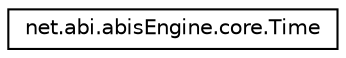 digraph "Graphical Class Hierarchy"
{
 // LATEX_PDF_SIZE
  edge [fontname="Helvetica",fontsize="10",labelfontname="Helvetica",labelfontsize="10"];
  node [fontname="Helvetica",fontsize="10",shape=record];
  rankdir="LR";
  Node0 [label="net.abi.abisEngine.core.Time",height=0.2,width=0.4,color="black", fillcolor="white", style="filled",URL="$d8/d3b/classnet_1_1abi_1_1abis_engine_1_1core_1_1_time.html",tooltip=" "];
}
